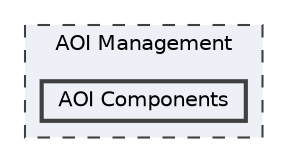 digraph "AOI Management/AOI Components"
{
 // LATEX_PDF_SIZE
  bgcolor="transparent";
  edge [fontname=Helvetica,fontsize=10,labelfontname=Helvetica,labelfontsize=10];
  node [fontname=Helvetica,fontsize=10,shape=box,height=0.2,width=0.4];
  compound=true
  subgraph clusterdir_04b3c2a46185fd95014478369b2848ab {
    graph [ bgcolor="#edf0f7", pencolor="grey25", label="AOI Management", fontname=Helvetica,fontsize=10 style="filled,dashed", URL="dir_04b3c2a46185fd95014478369b2848ab.html",tooltip=""]
  dir_80c53fcb20e27206f2179014c09644c4 [label="AOI Components", fillcolor="#edf0f7", color="grey25", style="filled,bold", URL="dir_80c53fcb20e27206f2179014c09644c4.html",tooltip=""];
  }
}
